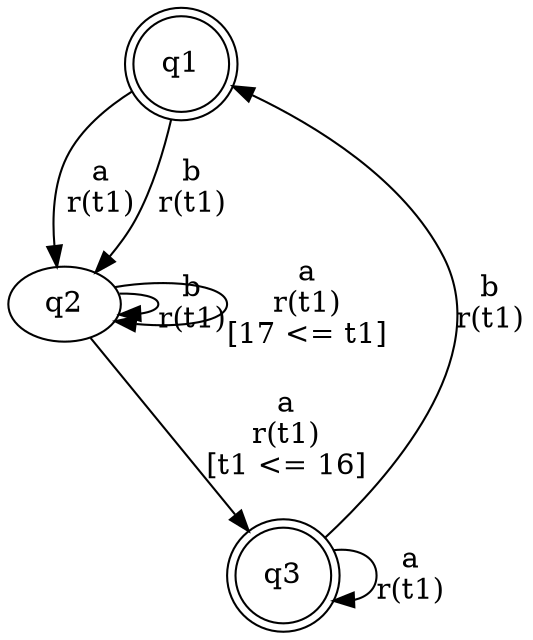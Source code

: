 digraph L {
	qq1[label=q1 shape=doublecircle]
	qq2[label=q2]
	qq3[label=q3 shape=doublecircle]
	qq1 -> qq2[label="a\nr(t1)\n"]
	qq2 -> qq3[label="a\nr(t1)\n[t1 <= 16]"]
	qq3 -> qq3[label="a\nr(t1)\n"]
	qq3 -> qq1[label="b\nr(t1)\n"]
	qq2 -> qq2[label="b\nr(t1)\n"]
	qq2 -> qq2[label="a\nr(t1)\n[17 <= t1]"]
	qq1 -> qq2[label="b\nr(t1)\n"]
}
